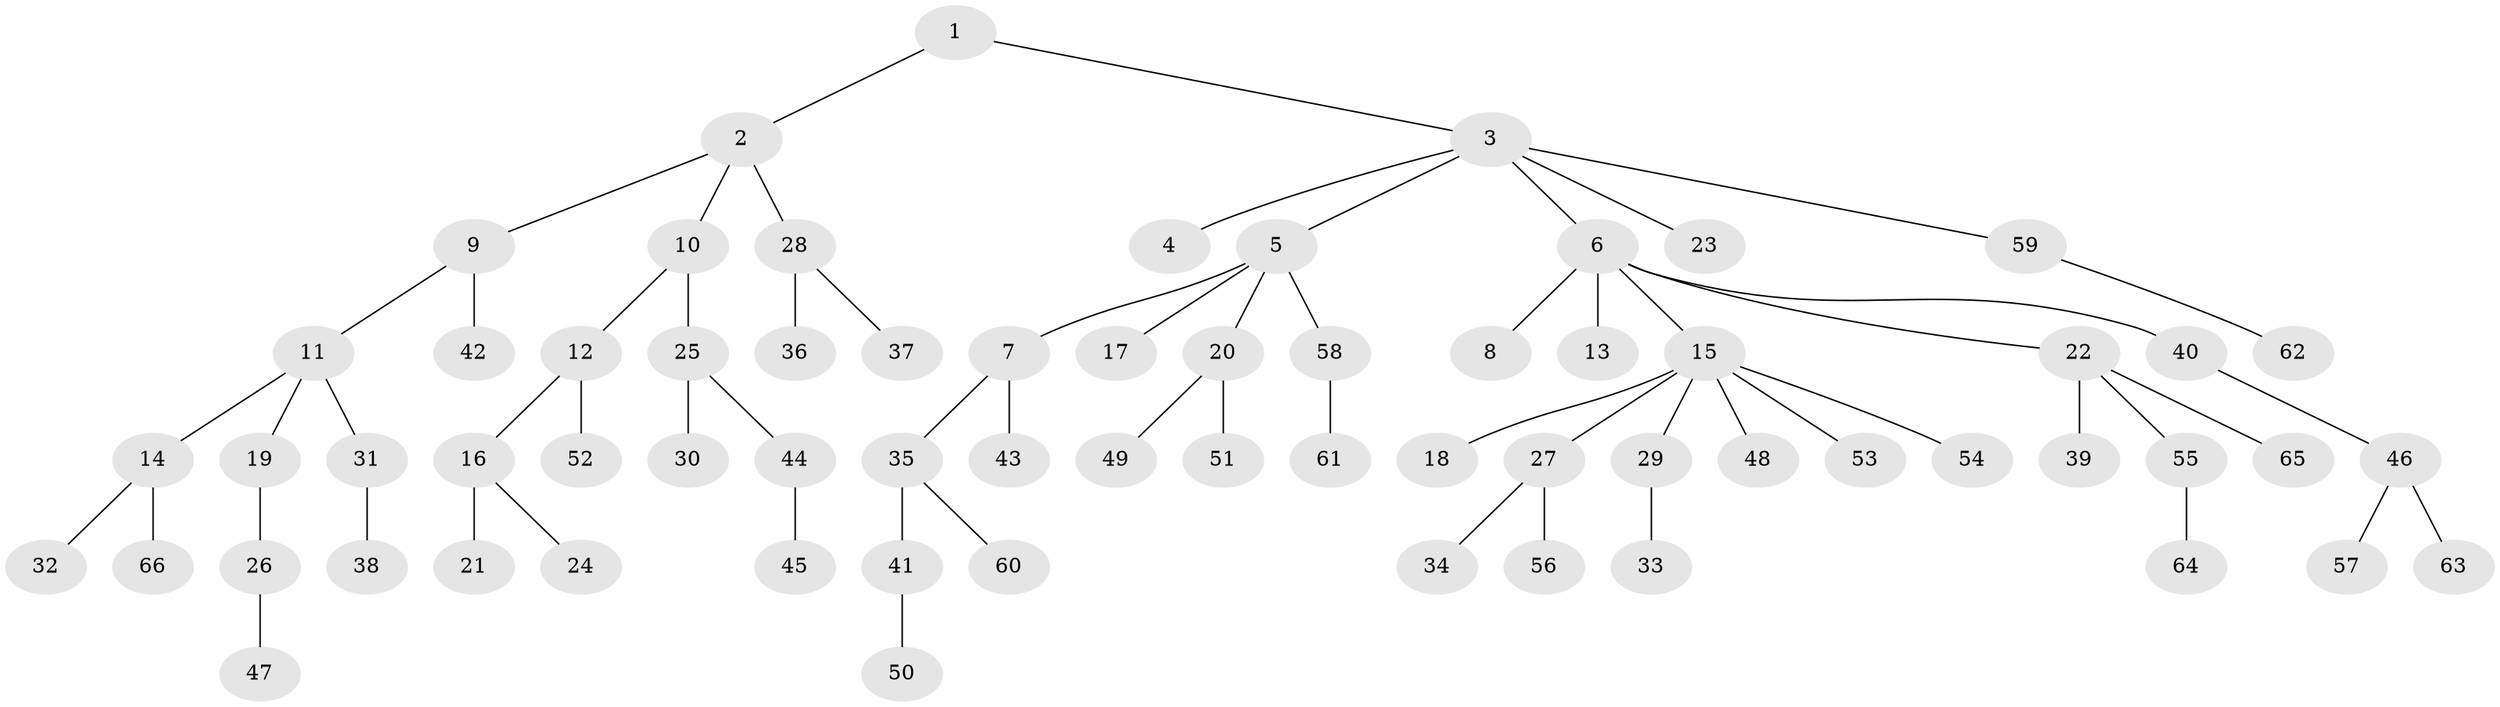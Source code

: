 // coarse degree distribution, {2: 0.21739130434782608, 5: 0.021739130434782608, 10: 0.021739130434782608, 1: 0.6086956521739131, 6: 0.021739130434782608, 4: 0.043478260869565216, 7: 0.021739130434782608, 3: 0.043478260869565216}
// Generated by graph-tools (version 1.1) at 2025/42/03/06/25 10:42:06]
// undirected, 66 vertices, 65 edges
graph export_dot {
graph [start="1"]
  node [color=gray90,style=filled];
  1;
  2;
  3;
  4;
  5;
  6;
  7;
  8;
  9;
  10;
  11;
  12;
  13;
  14;
  15;
  16;
  17;
  18;
  19;
  20;
  21;
  22;
  23;
  24;
  25;
  26;
  27;
  28;
  29;
  30;
  31;
  32;
  33;
  34;
  35;
  36;
  37;
  38;
  39;
  40;
  41;
  42;
  43;
  44;
  45;
  46;
  47;
  48;
  49;
  50;
  51;
  52;
  53;
  54;
  55;
  56;
  57;
  58;
  59;
  60;
  61;
  62;
  63;
  64;
  65;
  66;
  1 -- 2;
  1 -- 3;
  2 -- 9;
  2 -- 10;
  2 -- 28;
  3 -- 4;
  3 -- 5;
  3 -- 6;
  3 -- 23;
  3 -- 59;
  5 -- 7;
  5 -- 17;
  5 -- 20;
  5 -- 58;
  6 -- 8;
  6 -- 13;
  6 -- 15;
  6 -- 22;
  6 -- 40;
  7 -- 35;
  7 -- 43;
  9 -- 11;
  9 -- 42;
  10 -- 12;
  10 -- 25;
  11 -- 14;
  11 -- 19;
  11 -- 31;
  12 -- 16;
  12 -- 52;
  14 -- 32;
  14 -- 66;
  15 -- 18;
  15 -- 27;
  15 -- 29;
  15 -- 48;
  15 -- 53;
  15 -- 54;
  16 -- 21;
  16 -- 24;
  19 -- 26;
  20 -- 49;
  20 -- 51;
  22 -- 39;
  22 -- 55;
  22 -- 65;
  25 -- 30;
  25 -- 44;
  26 -- 47;
  27 -- 34;
  27 -- 56;
  28 -- 36;
  28 -- 37;
  29 -- 33;
  31 -- 38;
  35 -- 41;
  35 -- 60;
  40 -- 46;
  41 -- 50;
  44 -- 45;
  46 -- 57;
  46 -- 63;
  55 -- 64;
  58 -- 61;
  59 -- 62;
}
